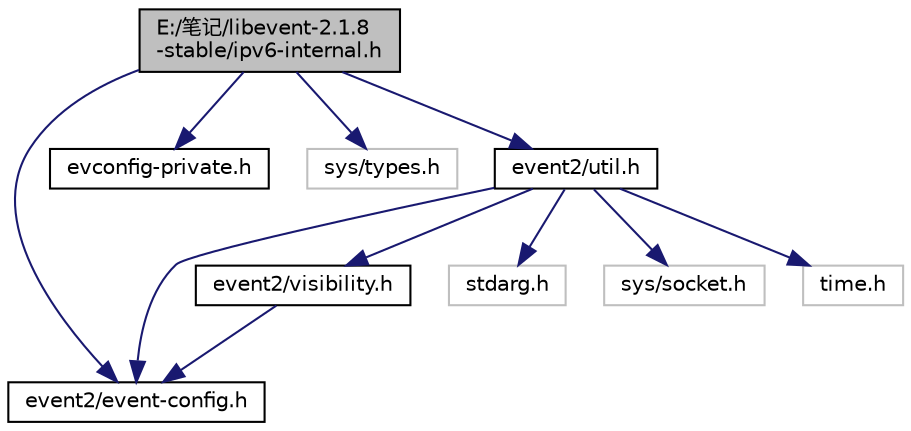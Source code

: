 digraph "E:/笔记/libevent-2.1.8-stable/ipv6-internal.h"
{
 // LATEX_PDF_SIZE
  edge [fontname="Helvetica",fontsize="10",labelfontname="Helvetica",labelfontsize="10"];
  node [fontname="Helvetica",fontsize="10",shape=record];
  Node0 [label="E:/笔记/libevent-2.1.8\l-stable/ipv6-internal.h",height=0.2,width=0.4,color="black", fillcolor="grey75", style="filled", fontcolor="black",tooltip=" "];
  Node0 -> Node1 [color="midnightblue",fontsize="10",style="solid",fontname="Helvetica"];
  Node1 [label="event2/event-config.h",height=0.2,width=0.4,color="black", fillcolor="white", style="filled",URL="$event-config_8h_source.html",tooltip=" "];
  Node0 -> Node2 [color="midnightblue",fontsize="10",style="solid",fontname="Helvetica"];
  Node2 [label="evconfig-private.h",height=0.2,width=0.4,color="black", fillcolor="white", style="filled",URL="$evconfig-private_8h_source.html",tooltip=" "];
  Node0 -> Node3 [color="midnightblue",fontsize="10",style="solid",fontname="Helvetica"];
  Node3 [label="sys/types.h",height=0.2,width=0.4,color="grey75", fillcolor="white", style="filled",tooltip=" "];
  Node0 -> Node4 [color="midnightblue",fontsize="10",style="solid",fontname="Helvetica"];
  Node4 [label="event2/util.h",height=0.2,width=0.4,color="black", fillcolor="white", style="filled",URL="$util_8h.html",tooltip=" "];
  Node4 -> Node5 [color="midnightblue",fontsize="10",style="solid",fontname="Helvetica"];
  Node5 [label="event2/visibility.h",height=0.2,width=0.4,color="black", fillcolor="white", style="filled",URL="$visibility_8h_source.html",tooltip=" "];
  Node5 -> Node1 [color="midnightblue",fontsize="10",style="solid",fontname="Helvetica"];
  Node4 -> Node1 [color="midnightblue",fontsize="10",style="solid",fontname="Helvetica"];
  Node4 -> Node6 [color="midnightblue",fontsize="10",style="solid",fontname="Helvetica"];
  Node6 [label="stdarg.h",height=0.2,width=0.4,color="grey75", fillcolor="white", style="filled",tooltip=" "];
  Node4 -> Node7 [color="midnightblue",fontsize="10",style="solid",fontname="Helvetica"];
  Node7 [label="sys/socket.h",height=0.2,width=0.4,color="grey75", fillcolor="white", style="filled",tooltip=" "];
  Node4 -> Node8 [color="midnightblue",fontsize="10",style="solid",fontname="Helvetica"];
  Node8 [label="time.h",height=0.2,width=0.4,color="grey75", fillcolor="white", style="filled",tooltip=" "];
}
